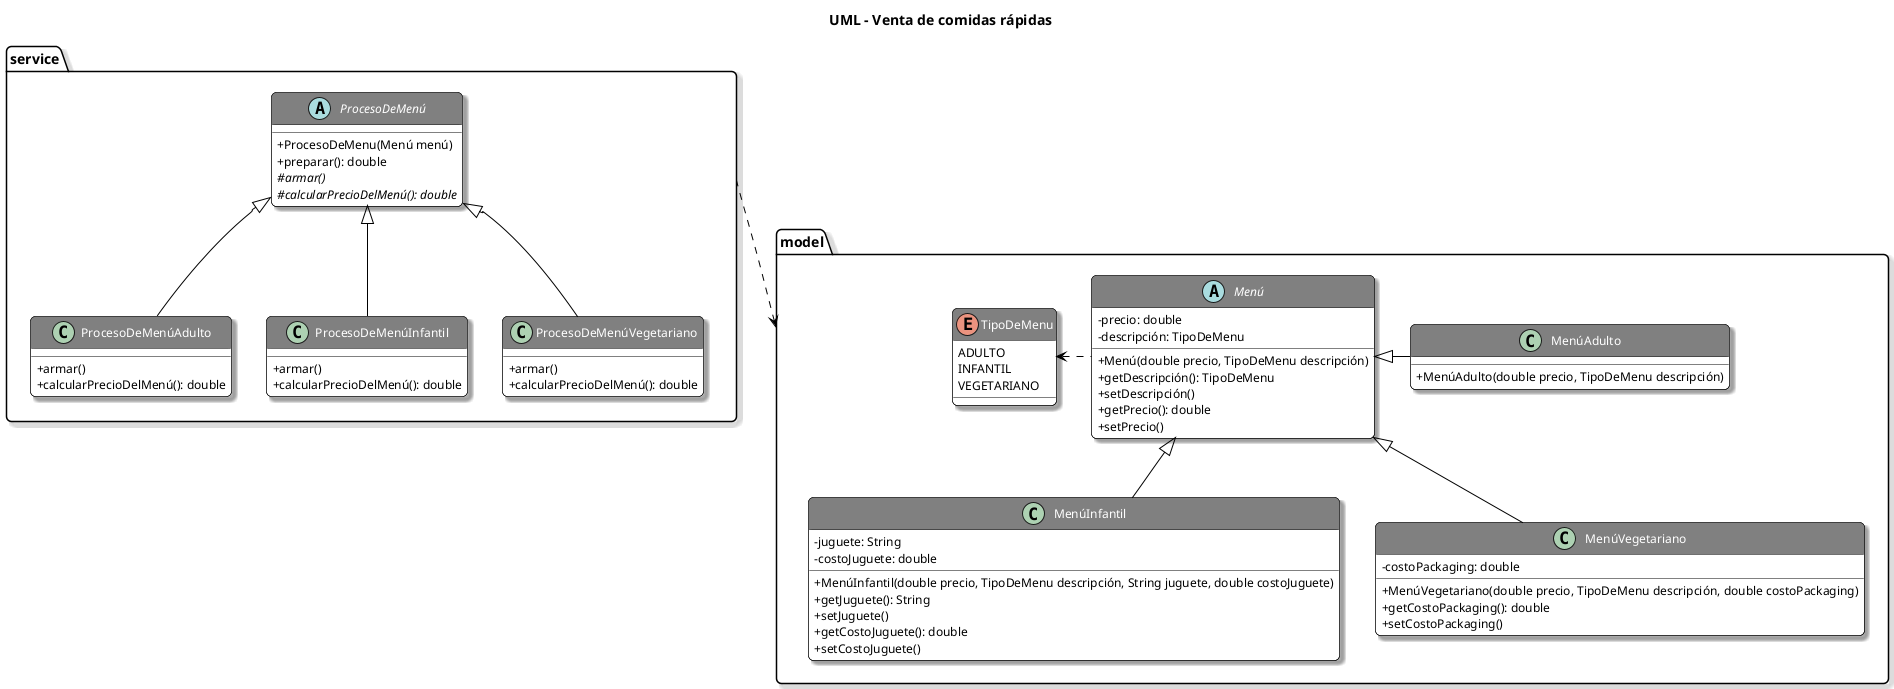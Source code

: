 @startuml
'https://plantuml.com/class-diagram

'___________STYLES___________
title UML - Venta de comidas rápidas
skinparam classAttributeIconSize 0
skinparam backgroundColor White
skinparam RoundCorner 10
skinparam Shadowing true

skinparam class {
    ArrowColor Black
    BackgroundColor White
    HeaderBackgroundColor Gray
    BorderColor Black
    FontColor White
    FontSize 14
    AttributeFontSize 12
}

skinparam object{
    ArrowColor Black
    BackgroundColor White
    BorderColor Black
    FontColor Black
    FontSize 14
    AttributeFontSize 12
}

skinparam note {
    BackgroundColor LightYellow
    BorderColor Black
}

'___________UML___________

package model{

abstract Menú{
-precio: double
-descripción: TipoDeMenu
+Menú(double precio, TipoDeMenu descripción)
+getDescripción(): TipoDeMenu
+setDescripción()
+getPrecio(): double
+setPrecio()
}

class MenúAdulto{
+MenúAdulto(double precio, TipoDeMenu descripción)
}

class MenúInfantil{
-juguete: String
-costoJuguete: double
+MenúInfantil(double precio, TipoDeMenu descripción, String juguete, double costoJuguete)
+getJuguete(): String
+setJuguete()
+getCostoJuguete(): double
+setCostoJuguete()
}

class MenúVegetariano{
-costoPackaging: double
+MenúVegetariano(double precio, TipoDeMenu descripción, double costoPackaging)
+getCostoPackaging(): double
+setCostoPackaging()
}

enum TipoDeMenu{
ADULTO
INFANTIL
VEGETARIANO
}
}

package service{

abstract ProcesoDeMenú{
+ProcesoDeMenu(Menú menú)
+preparar(): double
#{abstract}armar()
#{abstract}calcularPrecioDelMenú(): double
}

class ProcesoDeMenúAdulto{
+armar()
+calcularPrecioDelMenú(): double
}

class ProcesoDeMenúInfantil{
+armar()
+calcularPrecioDelMenú(): double
}

class ProcesoDeMenúVegetariano{
+armar()
+calcularPrecioDelMenú(): double
}

}

TipoDeMenu <. Menú

Menú <|- MenúAdulto
Menú <|-- MenúInfantil
Menú <|-- MenúVegetariano

ProcesoDeMenú <|-- ProcesoDeMenúAdulto
ProcesoDeMenú <|-- ProcesoDeMenúInfantil
ProcesoDeMenú <|-- ProcesoDeMenúVegetariano

service ..> model


@enduml